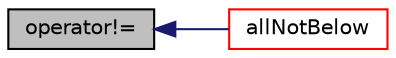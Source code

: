 digraph "operator!="
{
  bgcolor="transparent";
  edge [fontname="Helvetica",fontsize="10",labelfontname="Helvetica",labelfontsize="10"];
  node [fontname="Helvetica",fontsize="10",shape=record];
  rankdir="LR";
  Node5462 [label="operator!=",height=0.2,width=0.4,color="black", fillcolor="grey75", style="filled", fontcolor="black"];
  Node5462 -> Node5463 [dir="back",color="midnightblue",fontsize="10",style="solid",fontname="Helvetica"];
  Node5463 [label="allNotBelow",height=0.2,width=0.4,color="red",URL="$a27381.html#a19bad5da060b5dbeb03e500b7f54fa28"];
}
